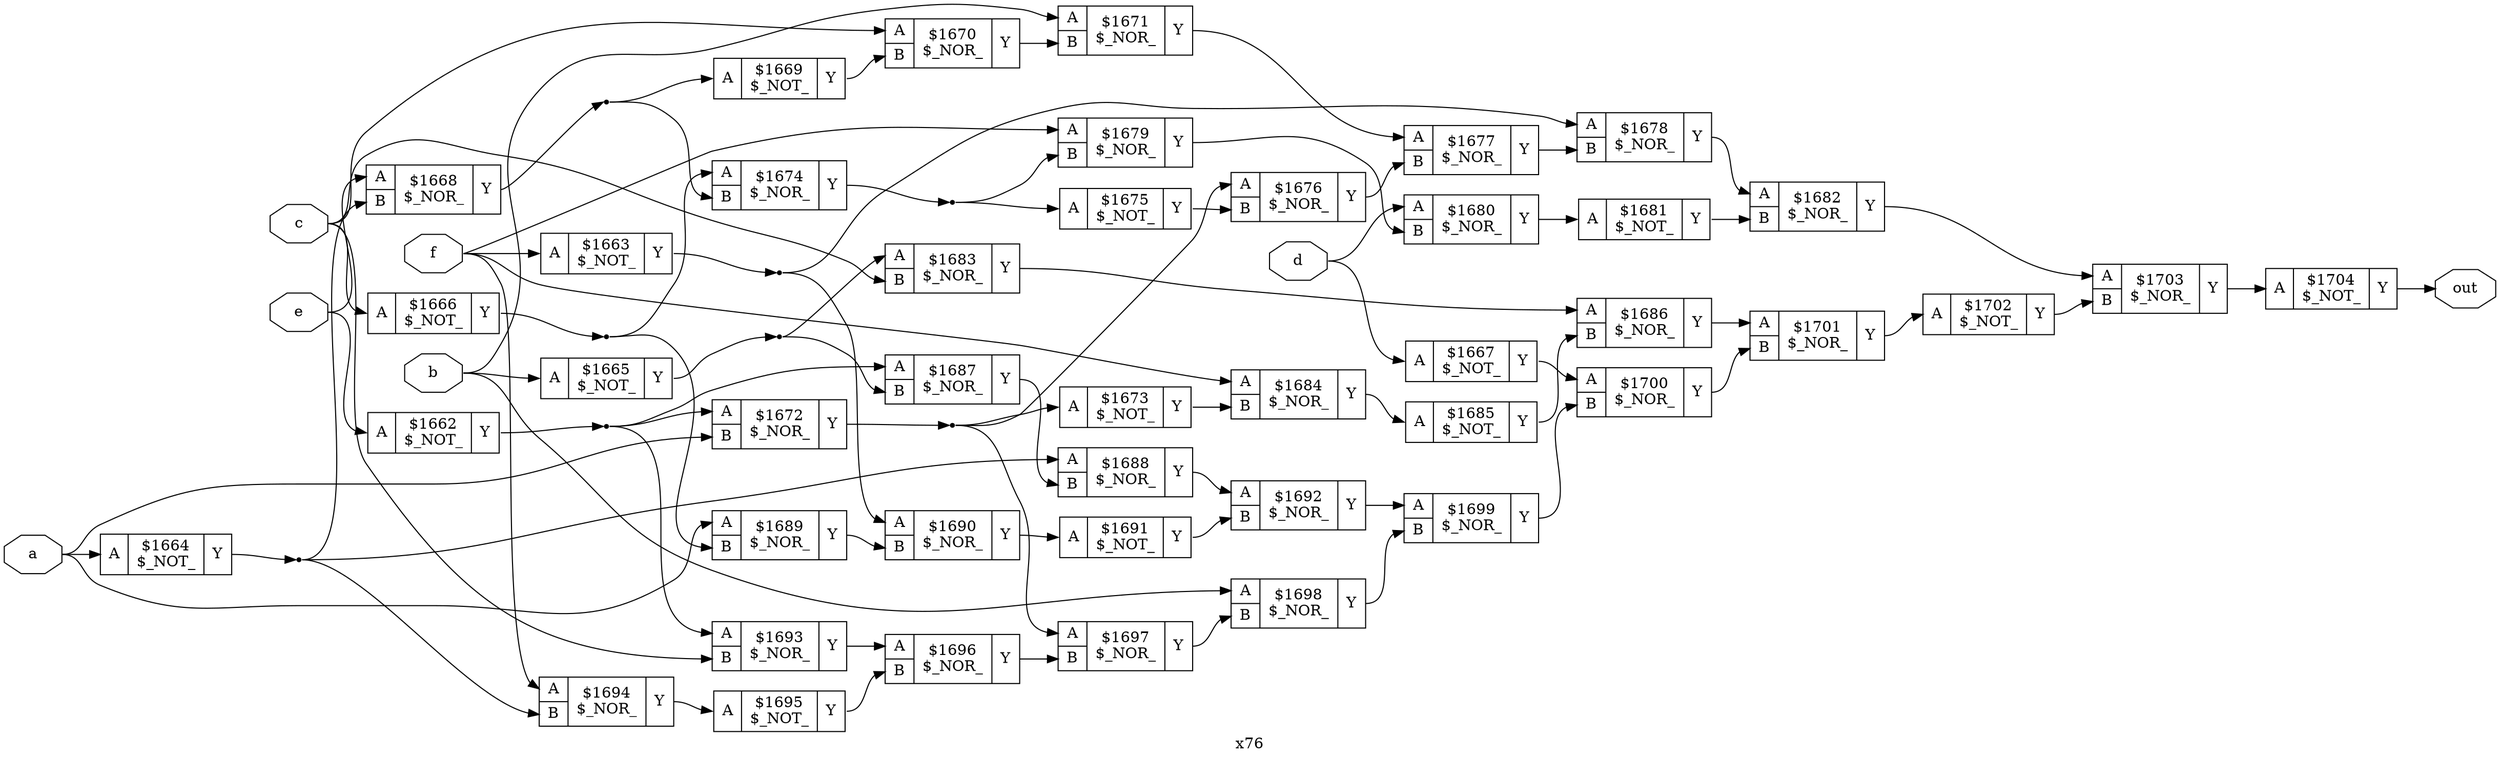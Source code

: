 digraph "x76" {
label="x76";
rankdir="LR";
remincross=true;
n43 [ shape=octagon, label="a", color="black", fontcolor="black" ];
n44 [ shape=octagon, label="b", color="black", fontcolor="black" ];
n45 [ shape=octagon, label="c", color="black", fontcolor="black" ];
n46 [ shape=octagon, label="d", color="black", fontcolor="black" ];
n47 [ shape=octagon, label="e", color="black", fontcolor="black" ];
n48 [ shape=octagon, label="f", color="black", fontcolor="black" ];
n49 [ shape=octagon, label="out", color="black", fontcolor="black" ];
c52 [ shape=record, label="{{<p50> A}|$1662\n$_NOT_|{<p51> Y}}" ];
c53 [ shape=record, label="{{<p50> A}|$1663\n$_NOT_|{<p51> Y}}" ];
c54 [ shape=record, label="{{<p50> A}|$1664\n$_NOT_|{<p51> Y}}" ];
c55 [ shape=record, label="{{<p50> A}|$1665\n$_NOT_|{<p51> Y}}" ];
c56 [ shape=record, label="{{<p50> A}|$1666\n$_NOT_|{<p51> Y}}" ];
c57 [ shape=record, label="{{<p50> A}|$1667\n$_NOT_|{<p51> Y}}" ];
c59 [ shape=record, label="{{<p50> A|<p58> B}|$1668\n$_NOR_|{<p51> Y}}" ];
c60 [ shape=record, label="{{<p50> A}|$1669\n$_NOT_|{<p51> Y}}" ];
c61 [ shape=record, label="{{<p50> A|<p58> B}|$1670\n$_NOR_|{<p51> Y}}" ];
c62 [ shape=record, label="{{<p50> A|<p58> B}|$1671\n$_NOR_|{<p51> Y}}" ];
c63 [ shape=record, label="{{<p50> A|<p58> B}|$1672\n$_NOR_|{<p51> Y}}" ];
c64 [ shape=record, label="{{<p50> A}|$1673\n$_NOT_|{<p51> Y}}" ];
c65 [ shape=record, label="{{<p50> A|<p58> B}|$1674\n$_NOR_|{<p51> Y}}" ];
c66 [ shape=record, label="{{<p50> A}|$1675\n$_NOT_|{<p51> Y}}" ];
c67 [ shape=record, label="{{<p50> A|<p58> B}|$1676\n$_NOR_|{<p51> Y}}" ];
c68 [ shape=record, label="{{<p50> A|<p58> B}|$1677\n$_NOR_|{<p51> Y}}" ];
c69 [ shape=record, label="{{<p50> A|<p58> B}|$1678\n$_NOR_|{<p51> Y}}" ];
c70 [ shape=record, label="{{<p50> A|<p58> B}|$1679\n$_NOR_|{<p51> Y}}" ];
c71 [ shape=record, label="{{<p50> A|<p58> B}|$1680\n$_NOR_|{<p51> Y}}" ];
c72 [ shape=record, label="{{<p50> A}|$1681\n$_NOT_|{<p51> Y}}" ];
c73 [ shape=record, label="{{<p50> A|<p58> B}|$1682\n$_NOR_|{<p51> Y}}" ];
c74 [ shape=record, label="{{<p50> A|<p58> B}|$1683\n$_NOR_|{<p51> Y}}" ];
c75 [ shape=record, label="{{<p50> A|<p58> B}|$1684\n$_NOR_|{<p51> Y}}" ];
c76 [ shape=record, label="{{<p50> A}|$1685\n$_NOT_|{<p51> Y}}" ];
c77 [ shape=record, label="{{<p50> A|<p58> B}|$1686\n$_NOR_|{<p51> Y}}" ];
c78 [ shape=record, label="{{<p50> A|<p58> B}|$1687\n$_NOR_|{<p51> Y}}" ];
c79 [ shape=record, label="{{<p50> A|<p58> B}|$1688\n$_NOR_|{<p51> Y}}" ];
c80 [ shape=record, label="{{<p50> A|<p58> B}|$1689\n$_NOR_|{<p51> Y}}" ];
c81 [ shape=record, label="{{<p50> A|<p58> B}|$1690\n$_NOR_|{<p51> Y}}" ];
c82 [ shape=record, label="{{<p50> A}|$1691\n$_NOT_|{<p51> Y}}" ];
c83 [ shape=record, label="{{<p50> A|<p58> B}|$1692\n$_NOR_|{<p51> Y}}" ];
c84 [ shape=record, label="{{<p50> A|<p58> B}|$1693\n$_NOR_|{<p51> Y}}" ];
c85 [ shape=record, label="{{<p50> A|<p58> B}|$1694\n$_NOR_|{<p51> Y}}" ];
c86 [ shape=record, label="{{<p50> A}|$1695\n$_NOT_|{<p51> Y}}" ];
c87 [ shape=record, label="{{<p50> A|<p58> B}|$1696\n$_NOR_|{<p51> Y}}" ];
c88 [ shape=record, label="{{<p50> A|<p58> B}|$1697\n$_NOR_|{<p51> Y}}" ];
c89 [ shape=record, label="{{<p50> A|<p58> B}|$1698\n$_NOR_|{<p51> Y}}" ];
c90 [ shape=record, label="{{<p50> A|<p58> B}|$1699\n$_NOR_|{<p51> Y}}" ];
c91 [ shape=record, label="{{<p50> A|<p58> B}|$1700\n$_NOR_|{<p51> Y}}" ];
c92 [ shape=record, label="{{<p50> A|<p58> B}|$1701\n$_NOR_|{<p51> Y}}" ];
c93 [ shape=record, label="{{<p50> A}|$1702\n$_NOT_|{<p51> Y}}" ];
c94 [ shape=record, label="{{<p50> A|<p58> B}|$1703\n$_NOR_|{<p51> Y}}" ];
c95 [ shape=record, label="{{<p50> A}|$1704\n$_NOT_|{<p51> Y}}" ];
n1 [ shape=point ];
c54:p51:e -> n1:w [color="black", label=""];
n1:e -> c59:p58:w [color="black", label=""];
n1:e -> c79:p50:w [color="black", label=""];
n1:e -> c85:p58:w [color="black", label=""];
c64:p51:e -> c75:p58:w [color="black", label=""];
n11 [ shape=point ];
c65:p51:e -> n11:w [color="black", label=""];
n11:e -> c66:p50:w [color="black", label=""];
n11:e -> c70:p58:w [color="black", label=""];
c66:p51:e -> c67:p58:w [color="black", label=""];
c67:p51:e -> c68:p58:w [color="black", label=""];
c68:p51:e -> c69:p58:w [color="black", label=""];
c69:p51:e -> c73:p50:w [color="black", label=""];
c70:p51:e -> c71:p58:w [color="black", label=""];
c71:p51:e -> c72:p50:w [color="black", label=""];
c72:p51:e -> c73:p58:w [color="black", label=""];
c73:p51:e -> c94:p50:w [color="black", label=""];
n2 [ shape=point ];
c55:p51:e -> n2:w [color="black", label=""];
n2:e -> c74:p50:w [color="black", label=""];
n2:e -> c78:p58:w [color="black", label=""];
c74:p51:e -> c77:p50:w [color="black", label=""];
c75:p51:e -> c76:p50:w [color="black", label=""];
c76:p51:e -> c77:p58:w [color="black", label=""];
c77:p51:e -> c92:p50:w [color="black", label=""];
c78:p51:e -> c79:p58:w [color="black", label=""];
c79:p51:e -> c83:p50:w [color="black", label=""];
c80:p51:e -> c81:p58:w [color="black", label=""];
c81:p51:e -> c82:p50:w [color="black", label=""];
c82:p51:e -> c83:p58:w [color="black", label=""];
c83:p51:e -> c90:p50:w [color="black", label=""];
n3 [ shape=point ];
c56:p51:e -> n3:w [color="black", label=""];
n3:e -> c65:p50:w [color="black", label=""];
n3:e -> c80:p58:w [color="black", label=""];
c84:p51:e -> c87:p50:w [color="black", label=""];
c85:p51:e -> c86:p50:w [color="black", label=""];
c86:p51:e -> c87:p58:w [color="black", label=""];
c87:p51:e -> c88:p58:w [color="black", label=""];
c88:p51:e -> c89:p58:w [color="black", label=""];
c89:p51:e -> c90:p58:w [color="black", label=""];
c90:p51:e -> c91:p58:w [color="black", label=""];
c91:p51:e -> c92:p58:w [color="black", label=""];
c92:p51:e -> c93:p50:w [color="black", label=""];
c93:p51:e -> c94:p58:w [color="black", label=""];
c57:p51:e -> c91:p50:w [color="black", label=""];
c94:p51:e -> c95:p50:w [color="black", label=""];
n41 [ shape=point ];
c52:p51:e -> n41:w [color="black", label=""];
n41:e -> c63:p50:w [color="black", label=""];
n41:e -> c78:p50:w [color="black", label=""];
n41:e -> c84:p50:w [color="black", label=""];
n42 [ shape=point ];
c53:p51:e -> n42:w [color="black", label=""];
n42:e -> c69:p50:w [color="black", label=""];
n42:e -> c81:p50:w [color="black", label=""];
n43:e -> c54:p50:w [color="black", label=""];
n43:e -> c63:p58:w [color="black", label=""];
n43:e -> c80:p50:w [color="black", label=""];
n44:e -> c55:p50:w [color="black", label=""];
n44:e -> c62:p50:w [color="black", label=""];
n44:e -> c89:p50:w [color="black", label=""];
n45:e -> c56:p50:w [color="black", label=""];
n45:e -> c61:p50:w [color="black", label=""];
n45:e -> c74:p58:w [color="black", label=""];
n45:e -> c84:p58:w [color="black", label=""];
n46:e -> c57:p50:w [color="black", label=""];
n46:e -> c71:p50:w [color="black", label=""];
n47:e -> c52:p50:w [color="black", label=""];
n47:e -> c59:p50:w [color="black", label=""];
n48:e -> c53:p50:w [color="black", label=""];
n48:e -> c70:p50:w [color="black", label=""];
n48:e -> c75:p50:w [color="black", label=""];
n48:e -> c85:p50:w [color="black", label=""];
c95:p51:e -> n49:w [color="black", label=""];
n5 [ shape=point ];
c59:p51:e -> n5:w [color="black", label=""];
n5:e -> c60:p50:w [color="black", label=""];
n5:e -> c65:p58:w [color="black", label=""];
c60:p51:e -> c61:p58:w [color="black", label=""];
c61:p51:e -> c62:p58:w [color="black", label=""];
c62:p51:e -> c68:p50:w [color="black", label=""];
n9 [ shape=point ];
c63:p51:e -> n9:w [color="black", label=""];
n9:e -> c64:p50:w [color="black", label=""];
n9:e -> c67:p50:w [color="black", label=""];
n9:e -> c88:p50:w [color="black", label=""];
}
